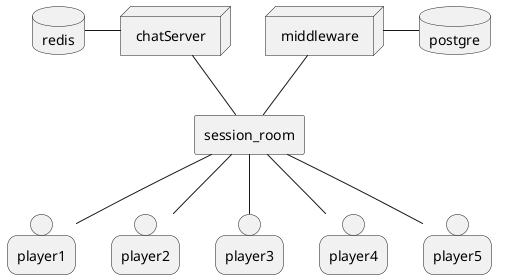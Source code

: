 @startuml

node middleware

node chatServer

database postgre

database redis

rectangle session_room

person player1
person player2
person player3
person player4
person player5

session_room -- player1
session_room -- player2
session_room -- player3
session_room -- player4
session_room -- player5

chatServer -- session_room
chatServer -left- redis
middleware -- session_room
middleware -right- postgre

@enduml